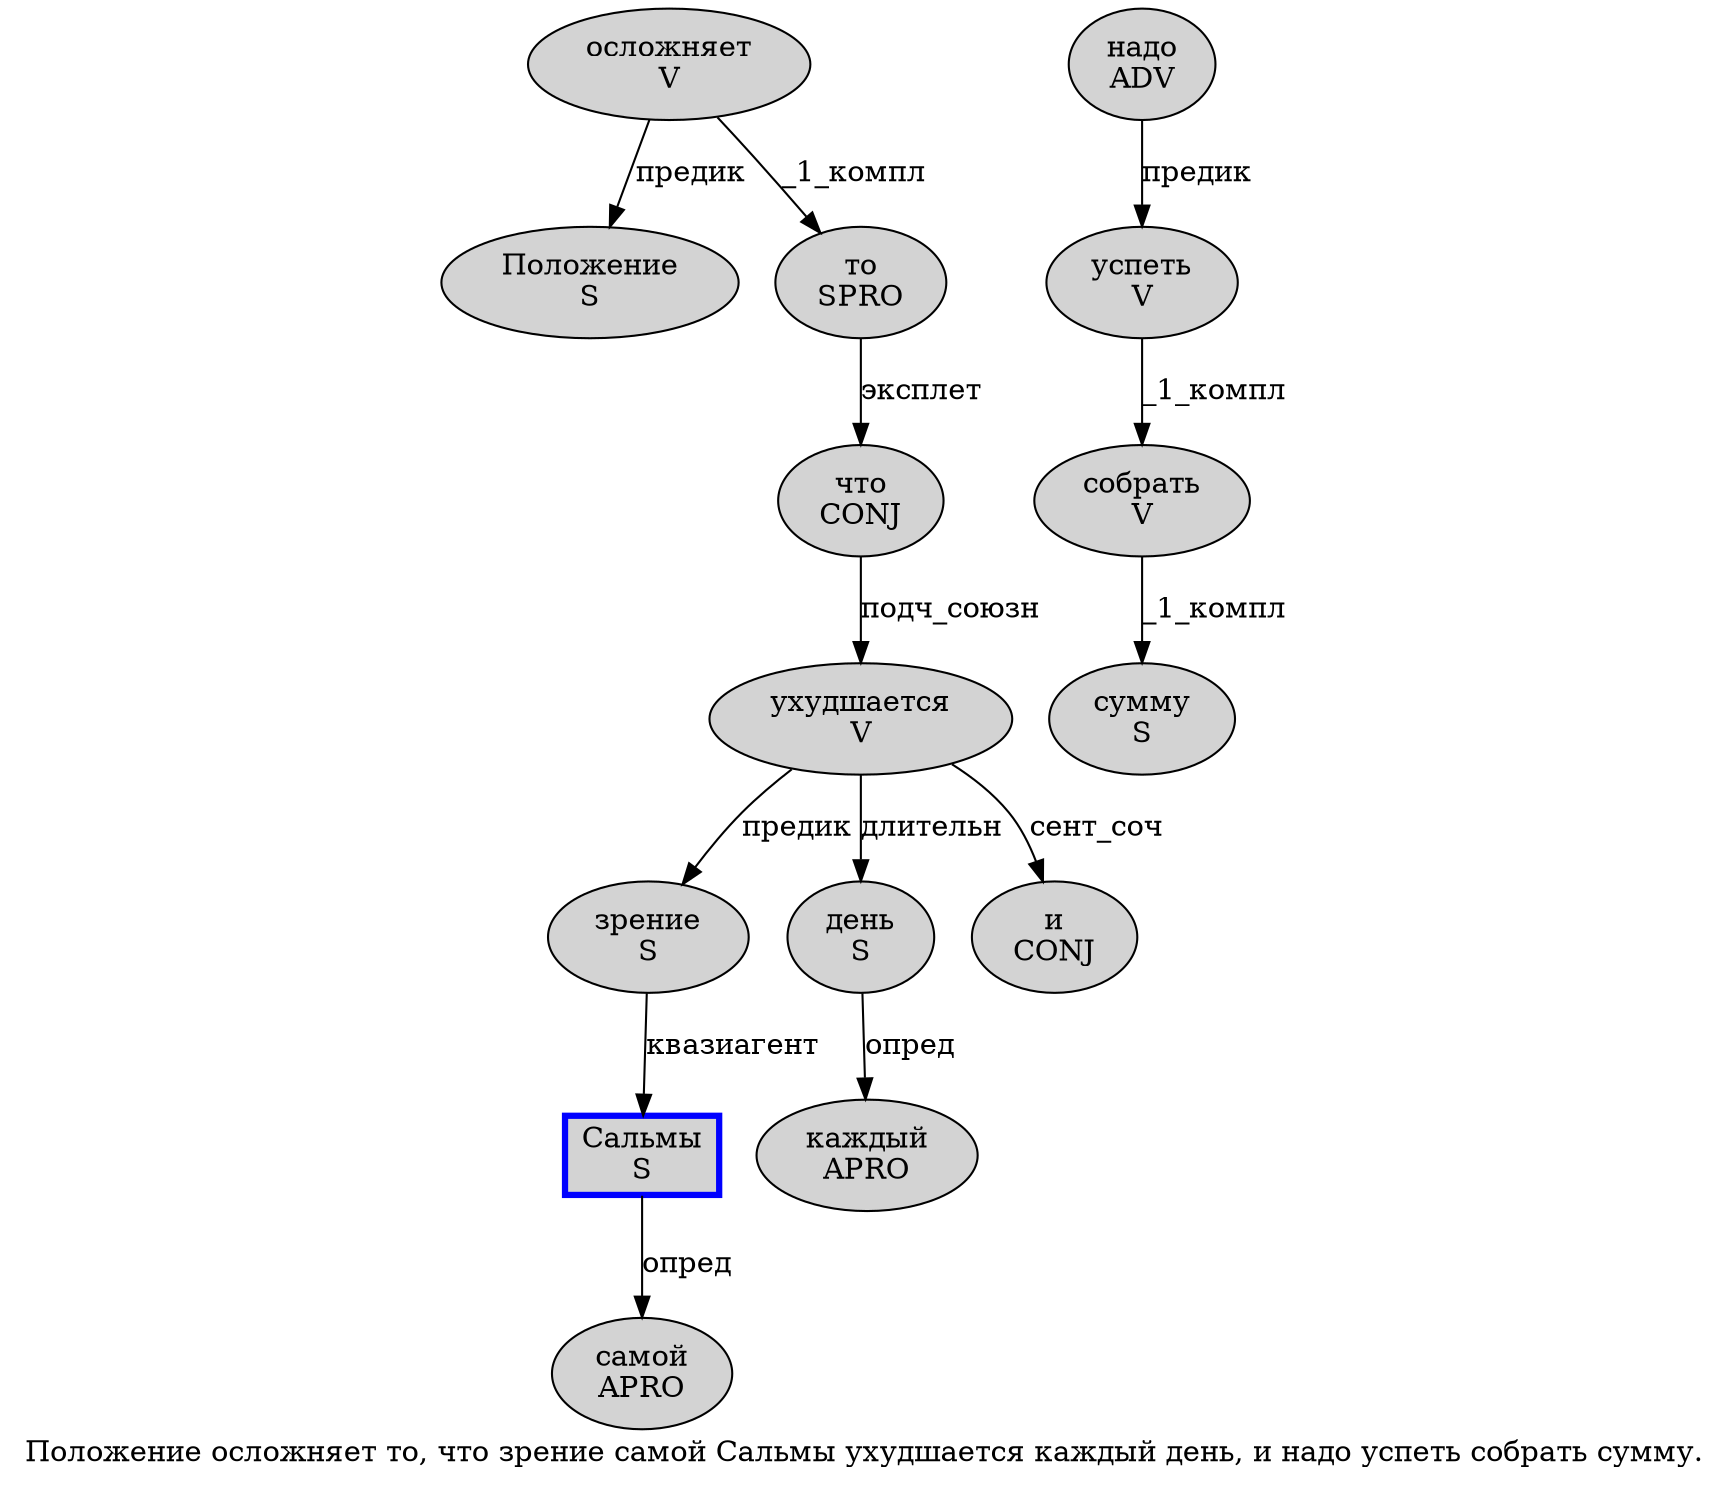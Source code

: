 digraph SENTENCE_1015 {
	graph [label="Положение осложняет то, что зрение самой Сальмы ухудшается каждый день, и надо успеть собрать сумму."]
	node [style=filled]
		0 [label="Положение
S" color="" fillcolor=lightgray penwidth=1 shape=ellipse]
		1 [label="осложняет
V" color="" fillcolor=lightgray penwidth=1 shape=ellipse]
		2 [label="то
SPRO" color="" fillcolor=lightgray penwidth=1 shape=ellipse]
		4 [label="что
CONJ" color="" fillcolor=lightgray penwidth=1 shape=ellipse]
		5 [label="зрение
S" color="" fillcolor=lightgray penwidth=1 shape=ellipse]
		6 [label="самой
APRO" color="" fillcolor=lightgray penwidth=1 shape=ellipse]
		7 [label="Сальмы
S" color=blue fillcolor=lightgray penwidth=3 shape=box]
		8 [label="ухудшается
V" color="" fillcolor=lightgray penwidth=1 shape=ellipse]
		9 [label="каждый
APRO" color="" fillcolor=lightgray penwidth=1 shape=ellipse]
		10 [label="день
S" color="" fillcolor=lightgray penwidth=1 shape=ellipse]
		12 [label="и
CONJ" color="" fillcolor=lightgray penwidth=1 shape=ellipse]
		13 [label="надо
ADV" color="" fillcolor=lightgray penwidth=1 shape=ellipse]
		14 [label="успеть
V" color="" fillcolor=lightgray penwidth=1 shape=ellipse]
		15 [label="собрать
V" color="" fillcolor=lightgray penwidth=1 shape=ellipse]
		16 [label="сумму
S" color="" fillcolor=lightgray penwidth=1 shape=ellipse]
			1 -> 0 [label="предик"]
			1 -> 2 [label="_1_компл"]
			14 -> 15 [label="_1_компл"]
			8 -> 5 [label="предик"]
			8 -> 10 [label="длительн"]
			8 -> 12 [label="сент_соч"]
			15 -> 16 [label="_1_компл"]
			7 -> 6 [label="опред"]
			13 -> 14 [label="предик"]
			2 -> 4 [label="эксплет"]
			5 -> 7 [label="квазиагент"]
			4 -> 8 [label="подч_союзн"]
			10 -> 9 [label="опред"]
}